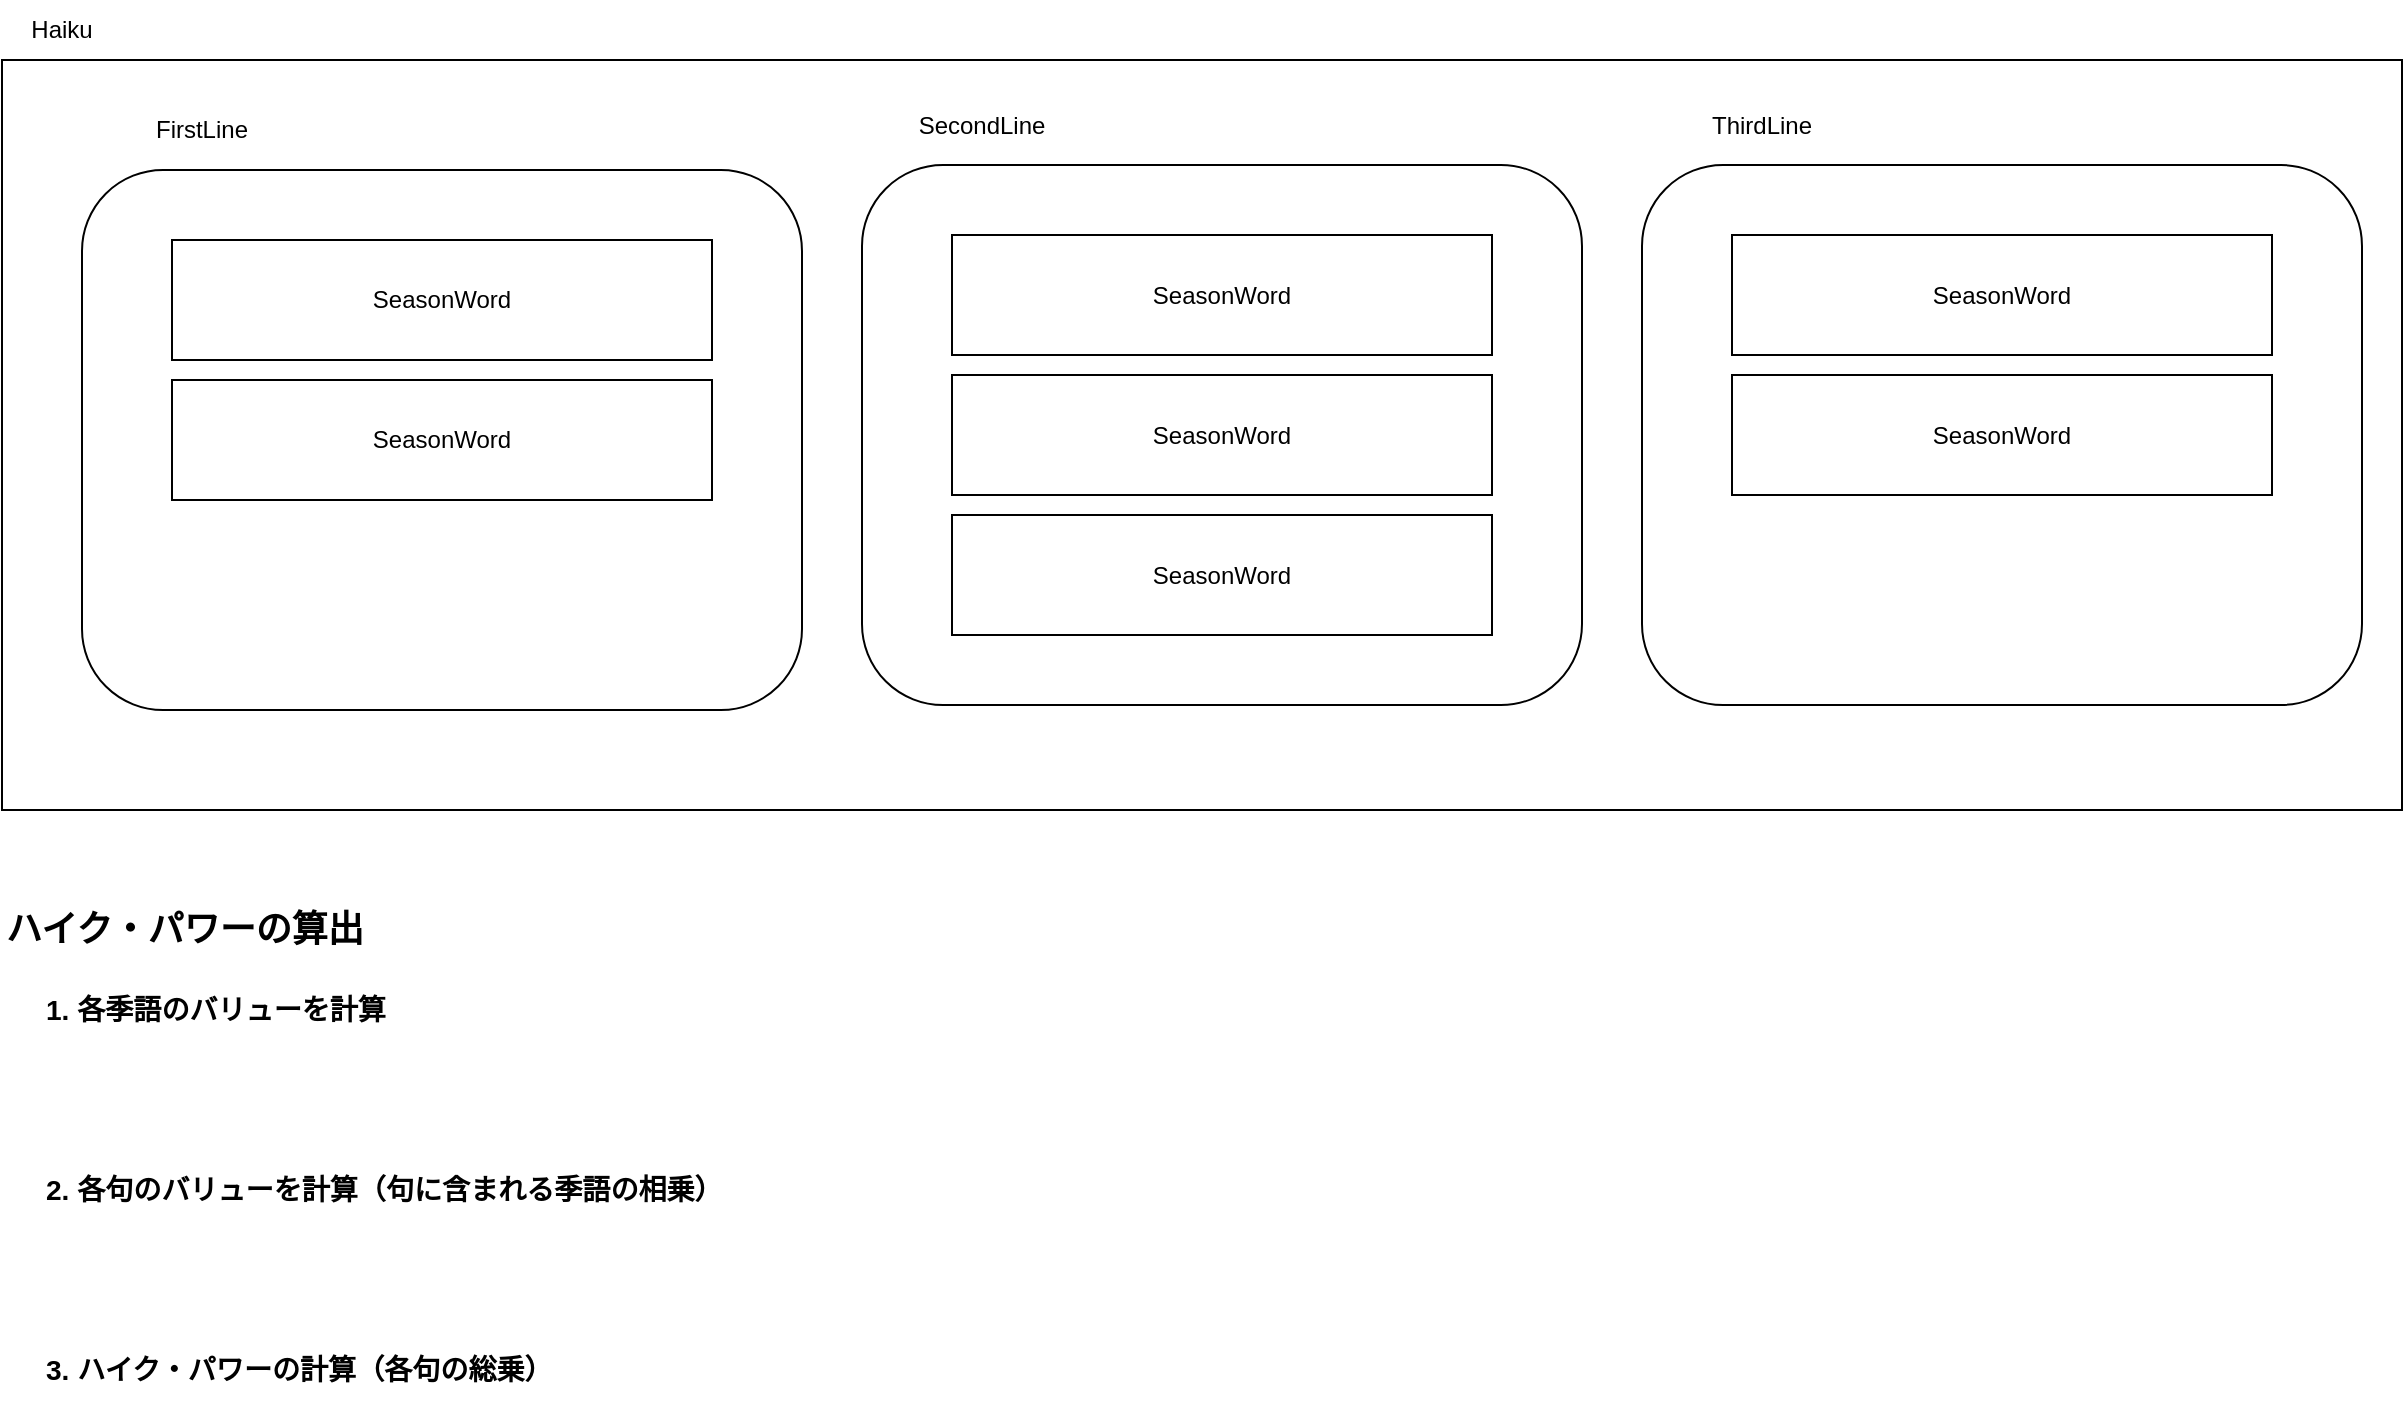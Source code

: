 <mxfile version="21.6.1" type="device" pages="2">
  <diagram name="概要" id="Nk5eHztUGqiwYjNHXdGo">
    <mxGraphModel dx="712" dy="820" grid="1" gridSize="10" guides="1" tooltips="1" connect="1" arrows="1" fold="1" page="1" pageScale="1" pageWidth="827" pageHeight="1169" math="0" shadow="0">
      <root>
        <mxCell id="0" />
        <mxCell id="1" parent="0" />
        <mxCell id="95s9NvIuZ7P1NwV9Gdgg-16" value="" style="rounded=0;whiteSpace=wrap;html=1;" parent="1" vertex="1">
          <mxGeometry x="70" y="230" width="1200" height="375" as="geometry" />
        </mxCell>
        <mxCell id="95s9NvIuZ7P1NwV9Gdgg-1" value="" style="rounded=1;whiteSpace=wrap;html=1;" parent="1" vertex="1">
          <mxGeometry x="110" y="285" width="360" height="270" as="geometry" />
        </mxCell>
        <mxCell id="95s9NvIuZ7P1NwV9Gdgg-2" value="SeasonWord" style="rounded=0;whiteSpace=wrap;html=1;" parent="1" vertex="1">
          <mxGeometry x="155" y="320" width="270" height="60" as="geometry" />
        </mxCell>
        <mxCell id="95s9NvIuZ7P1NwV9Gdgg-3" value="SeasonWord" style="rounded=0;whiteSpace=wrap;html=1;" parent="1" vertex="1">
          <mxGeometry x="155" y="390" width="270" height="60" as="geometry" />
        </mxCell>
        <mxCell id="95s9NvIuZ7P1NwV9Gdgg-5" value="FirstLine" style="text;html=1;strokeColor=none;fillColor=none;align=center;verticalAlign=middle;whiteSpace=wrap;rounded=0;" parent="1" vertex="1">
          <mxGeometry x="140" y="250" width="60" height="30" as="geometry" />
        </mxCell>
        <mxCell id="95s9NvIuZ7P1NwV9Gdgg-6" value="" style="rounded=1;whiteSpace=wrap;html=1;" parent="1" vertex="1">
          <mxGeometry x="500" y="282.5" width="360" height="270" as="geometry" />
        </mxCell>
        <mxCell id="95s9NvIuZ7P1NwV9Gdgg-7" value="SeasonWord" style="rounded=0;whiteSpace=wrap;html=1;" parent="1" vertex="1">
          <mxGeometry x="545" y="317.5" width="270" height="60" as="geometry" />
        </mxCell>
        <mxCell id="95s9NvIuZ7P1NwV9Gdgg-8" value="SeasonWord" style="rounded=0;whiteSpace=wrap;html=1;" parent="1" vertex="1">
          <mxGeometry x="545" y="387.5" width="270" height="60" as="geometry" />
        </mxCell>
        <mxCell id="95s9NvIuZ7P1NwV9Gdgg-9" value="SeasonWord" style="rounded=0;whiteSpace=wrap;html=1;" parent="1" vertex="1">
          <mxGeometry x="545" y="457.5" width="270" height="60" as="geometry" />
        </mxCell>
        <mxCell id="95s9NvIuZ7P1NwV9Gdgg-10" value="SecondLine" style="text;html=1;strokeColor=none;fillColor=none;align=center;verticalAlign=middle;whiteSpace=wrap;rounded=0;" parent="1" vertex="1">
          <mxGeometry x="530" y="247.5" width="60" height="30" as="geometry" />
        </mxCell>
        <mxCell id="95s9NvIuZ7P1NwV9Gdgg-11" value="" style="rounded=1;whiteSpace=wrap;html=1;" parent="1" vertex="1">
          <mxGeometry x="890" y="282.5" width="360" height="270" as="geometry" />
        </mxCell>
        <mxCell id="95s9NvIuZ7P1NwV9Gdgg-12" value="SeasonWord" style="rounded=0;whiteSpace=wrap;html=1;" parent="1" vertex="1">
          <mxGeometry x="935" y="317.5" width="270" height="60" as="geometry" />
        </mxCell>
        <mxCell id="95s9NvIuZ7P1NwV9Gdgg-13" value="SeasonWord" style="rounded=0;whiteSpace=wrap;html=1;" parent="1" vertex="1">
          <mxGeometry x="935" y="387.5" width="270" height="60" as="geometry" />
        </mxCell>
        <mxCell id="95s9NvIuZ7P1NwV9Gdgg-15" value="ThirdLine" style="text;html=1;strokeColor=none;fillColor=none;align=center;verticalAlign=middle;whiteSpace=wrap;rounded=0;" parent="1" vertex="1">
          <mxGeometry x="920" y="247.5" width="60" height="30" as="geometry" />
        </mxCell>
        <mxCell id="95s9NvIuZ7P1NwV9Gdgg-17" value="Haiku" style="text;html=1;strokeColor=none;fillColor=none;align=center;verticalAlign=middle;whiteSpace=wrap;rounded=0;" parent="1" vertex="1">
          <mxGeometry x="70" y="200" width="60" height="30" as="geometry" />
        </mxCell>
        <mxCell id="95s9NvIuZ7P1NwV9Gdgg-18" value="&lt;h2&gt;&lt;b&gt;ハイク・パワーの算出&lt;/b&gt;&lt;/h2&gt;" style="text;html=1;strokeColor=none;fillColor=none;align=left;verticalAlign=middle;whiteSpace=wrap;rounded=0;" parent="1" vertex="1">
          <mxGeometry x="70" y="650" width="360" height="30" as="geometry" />
        </mxCell>
        <mxCell id="95s9NvIuZ7P1NwV9Gdgg-19" value="&lt;h3&gt;1. 各季語のバリューを計算&lt;/h3&gt;" style="text;html=1;strokeColor=none;fillColor=none;align=left;verticalAlign=middle;whiteSpace=wrap;rounded=0;" parent="1" vertex="1">
          <mxGeometry x="90" y="690" width="470" height="30" as="geometry" />
        </mxCell>
        <mxCell id="95s9NvIuZ7P1NwV9Gdgg-20" value="&lt;h3&gt;2. 各句のバリューを計算（句に含まれる季語の相乗）&lt;/h3&gt;" style="text;html=1;strokeColor=none;fillColor=none;align=left;verticalAlign=middle;whiteSpace=wrap;rounded=0;" parent="1" vertex="1">
          <mxGeometry x="90" y="780" width="470" height="30" as="geometry" />
        </mxCell>
        <mxCell id="95s9NvIuZ7P1NwV9Gdgg-21" value="&lt;h3&gt;3. ハイク・パワーの計算（各句の総乗）&lt;/h3&gt;" style="text;html=1;strokeColor=none;fillColor=none;align=left;verticalAlign=middle;whiteSpace=wrap;rounded=0;" parent="1" vertex="1">
          <mxGeometry x="90" y="870" width="470" height="30" as="geometry" />
        </mxCell>
      </root>
    </mxGraphModel>
  </diagram>
  <diagram id="qixNd7-syeURpsx-g4rZ" name="ゲームフロー">
    <mxGraphModel dx="838" dy="973" grid="1" gridSize="10" guides="1" tooltips="1" connect="1" arrows="1" fold="1" page="1" pageScale="1" pageWidth="827" pageHeight="1169" math="0" shadow="0">
      <root>
        <mxCell id="0" />
        <mxCell id="1" parent="0" />
        <mxCell id="Qv7Osn9yP_h6A4BJuO2R-1" value="" style="endArrow=none;dashed=1;html=1;dashPattern=1 3;strokeWidth=2;rounded=0;" edge="1" parent="1">
          <mxGeometry width="50" height="50" relative="1" as="geometry">
            <mxPoint x="40" y="320" as="sourcePoint" />
            <mxPoint x="800" y="320" as="targetPoint" />
          </mxGeometry>
        </mxCell>
        <mxCell id="Qv7Osn9yP_h6A4BJuO2R-2" value="&lt;h2&gt;初期準備フェーズ&lt;/h2&gt;" style="text;html=1;strokeColor=none;fillColor=none;align=left;verticalAlign=middle;whiteSpace=wrap;rounded=0;" vertex="1" parent="1">
          <mxGeometry x="40" y="30" width="170" height="30" as="geometry" />
        </mxCell>
        <mxCell id="Qv7Osn9yP_h6A4BJuO2R-3" value="" style="shape=actor;whiteSpace=wrap;html=1;" vertex="1" parent="1">
          <mxGeometry x="81.66" y="110" width="86.67" height="130" as="geometry" />
        </mxCell>
        <mxCell id="Qv7Osn9yP_h6A4BJuO2R-4" value="" style="rounded=0;whiteSpace=wrap;html=1;" vertex="1" parent="1">
          <mxGeometry x="210" y="170" width="30" height="60" as="geometry" />
        </mxCell>
        <mxCell id="Qv7Osn9yP_h6A4BJuO2R-14" value="" style="rounded=0;whiteSpace=wrap;html=1;" vertex="1" parent="1">
          <mxGeometry x="220" y="170" width="30" height="60" as="geometry" />
        </mxCell>
        <mxCell id="Qv7Osn9yP_h6A4BJuO2R-15" value="" style="rounded=0;whiteSpace=wrap;html=1;" vertex="1" parent="1">
          <mxGeometry x="230" y="170" width="30" height="60" as="geometry" />
        </mxCell>
        <mxCell id="Qv7Osn9yP_h6A4BJuO2R-16" value="" style="shape=actor;whiteSpace=wrap;html=1;" vertex="1" parent="1">
          <mxGeometry x="570" y="120" width="86.67" height="130" as="geometry" />
        </mxCell>
        <mxCell id="Qv7Osn9yP_h6A4BJuO2R-17" value="" style="rounded=0;whiteSpace=wrap;html=1;" vertex="1" parent="1">
          <mxGeometry x="500.0" y="180" width="30" height="60" as="geometry" />
        </mxCell>
        <mxCell id="Qv7Osn9yP_h6A4BJuO2R-18" value="" style="rounded=0;whiteSpace=wrap;html=1;" vertex="1" parent="1">
          <mxGeometry x="510.0" y="180" width="30" height="60" as="geometry" />
        </mxCell>
        <mxCell id="Qv7Osn9yP_h6A4BJuO2R-19" value="" style="rounded=0;whiteSpace=wrap;html=1;" vertex="1" parent="1">
          <mxGeometry x="520.0" y="180" width="30" height="60" as="geometry" />
        </mxCell>
        <mxCell id="Qv7Osn9yP_h6A4BJuO2R-20" value="&lt;div style=&quot;text-align: justify;&quot;&gt;&lt;span style=&quot;background-color: initial;&quot;&gt;プレイヤーは、手札として一定量のカードを配られる。カードには季語、または季語ではない単語が記述されている。&lt;/span&gt;&lt;/div&gt;&lt;div style=&quot;text-align: justify;&quot;&gt;&lt;span style=&quot;background-color: initial;&quot;&gt;&lt;br&gt;&lt;/span&gt;&lt;/div&gt;" style="text;html=1;strokeColor=none;fillColor=none;align=left;verticalAlign=middle;whiteSpace=wrap;rounded=0;" vertex="1" parent="1">
          <mxGeometry x="40" y="280" width="750" height="30" as="geometry" />
        </mxCell>
        <mxCell id="Qv7Osn9yP_h6A4BJuO2R-21" value="&lt;h2&gt;構築フェーズ&lt;/h2&gt;" style="text;html=1;strokeColor=none;fillColor=none;align=left;verticalAlign=middle;whiteSpace=wrap;rounded=0;" vertex="1" parent="1">
          <mxGeometry x="40" y="360" width="170" height="30" as="geometry" />
        </mxCell>
        <mxCell id="Qv7Osn9yP_h6A4BJuO2R-22" value="" style="rounded=1;whiteSpace=wrap;html=1;" vertex="1" parent="1">
          <mxGeometry x="100" y="435" width="160" height="300" as="geometry" />
        </mxCell>
        <mxCell id="Qv7Osn9yP_h6A4BJuO2R-23" value="&lt;b&gt;たそがれ&lt;/b&gt;" style="rounded=0;whiteSpace=wrap;html=1;" vertex="1" parent="1">
          <mxGeometry x="120" y="500" width="120" height="60" as="geometry" />
        </mxCell>
        <mxCell id="Qv7Osn9yP_h6A4BJuO2R-25" value="&lt;b&gt;の&lt;/b&gt;" style="rounded=0;whiteSpace=wrap;html=1;" vertex="1" parent="1">
          <mxGeometry x="120" y="610" width="120" height="60" as="geometry" />
        </mxCell>
        <mxCell id="Qv7Osn9yP_h6A4BJuO2R-26" value="" style="rounded=1;whiteSpace=wrap;html=1;" vertex="1" parent="1">
          <mxGeometry x="333" y="435" width="160" height="300" as="geometry" />
        </mxCell>
        <mxCell id="Qv7Osn9yP_h6A4BJuO2R-27" value="&lt;b&gt;クソデカ&lt;/b&gt;" style="rounded=0;whiteSpace=wrap;html=1;" vertex="1" parent="1">
          <mxGeometry x="353" y="500" width="120" height="60" as="geometry" />
        </mxCell>
        <mxCell id="Qv7Osn9yP_h6A4BJuO2R-28" value="&lt;b&gt;鳶（とんび）&lt;/b&gt;" style="rounded=0;whiteSpace=wrap;html=1;" vertex="1" parent="1">
          <mxGeometry x="353" y="610" width="120" height="60" as="geometry" />
        </mxCell>
        <mxCell id="Qv7Osn9yP_h6A4BJuO2R-29" value="" style="rounded=1;whiteSpace=wrap;html=1;" vertex="1" parent="1">
          <mxGeometry x="570" y="435" width="160" height="300" as="geometry" />
        </mxCell>
        <mxCell id="Qv7Osn9yP_h6A4BJuO2R-30" value="&lt;b&gt;パイナップル&lt;/b&gt;" style="rounded=0;whiteSpace=wrap;html=1;" vertex="1" parent="1">
          <mxGeometry x="590" y="555" width="120" height="60" as="geometry" />
        </mxCell>
        <mxCell id="Qv7Osn9yP_h6A4BJuO2R-32" value="手元にある手札を使い、「上の句」「中の句」「下の句」を作成する。" style="text;html=1;strokeColor=none;fillColor=none;align=left;verticalAlign=middle;whiteSpace=wrap;rounded=0;" vertex="1" parent="1">
          <mxGeometry x="40.5" y="800" width="749" height="30" as="geometry" />
        </mxCell>
        <mxCell id="Qv7Osn9yP_h6A4BJuO2R-34" value="" style="endArrow=none;dashed=1;html=1;dashPattern=1 3;strokeWidth=2;rounded=0;" edge="1" parent="1">
          <mxGeometry width="50" height="50" relative="1" as="geometry">
            <mxPoint x="40" y="840" as="sourcePoint" />
            <mxPoint x="800" y="840" as="targetPoint" />
          </mxGeometry>
        </mxCell>
        <mxCell id="Qv7Osn9yP_h6A4BJuO2R-35" value="&lt;h2&gt;勝負フェーズ&lt;/h2&gt;" style="text;html=1;strokeColor=none;fillColor=none;align=left;verticalAlign=middle;whiteSpace=wrap;rounded=0;" vertex="1" parent="1">
          <mxGeometry x="39.99" y="870" width="170" height="30" as="geometry" />
        </mxCell>
        <mxCell id="Qv7Osn9yP_h6A4BJuO2R-44" value="" style="group" vertex="1" connectable="0" parent="1">
          <mxGeometry x="20.0" y="930" width="336" height="160" as="geometry" />
        </mxCell>
        <mxCell id="Qv7Osn9yP_h6A4BJuO2R-36" value="" style="rounded=1;whiteSpace=wrap;html=1;" vertex="1" parent="Qv7Osn9yP_h6A4BJuO2R-44">
          <mxGeometry width="85.333" height="160" as="geometry" />
        </mxCell>
        <mxCell id="Qv7Osn9yP_h6A4BJuO2R-37" value="&lt;b&gt;たそがれ&lt;/b&gt;" style="rounded=0;whiteSpace=wrap;html=1;" vertex="1" parent="Qv7Osn9yP_h6A4BJuO2R-44">
          <mxGeometry x="10.667" y="34.667" width="64" height="32" as="geometry" />
        </mxCell>
        <mxCell id="Qv7Osn9yP_h6A4BJuO2R-38" value="&lt;b&gt;の&lt;/b&gt;" style="rounded=0;whiteSpace=wrap;html=1;" vertex="1" parent="Qv7Osn9yP_h6A4BJuO2R-44">
          <mxGeometry x="10.667" y="93.333" width="64" height="32" as="geometry" />
        </mxCell>
        <mxCell id="Qv7Osn9yP_h6A4BJuO2R-39" value="" style="rounded=1;whiteSpace=wrap;html=1;" vertex="1" parent="Qv7Osn9yP_h6A4BJuO2R-44">
          <mxGeometry x="124.267" width="85.333" height="160" as="geometry" />
        </mxCell>
        <mxCell id="Qv7Osn9yP_h6A4BJuO2R-40" value="&lt;b&gt;クソデカ&lt;/b&gt;" style="rounded=0;whiteSpace=wrap;html=1;" vertex="1" parent="Qv7Osn9yP_h6A4BJuO2R-44">
          <mxGeometry x="134.933" y="34.667" width="64" height="32" as="geometry" />
        </mxCell>
        <mxCell id="Qv7Osn9yP_h6A4BJuO2R-41" value="&lt;b&gt;鳶（とんび）&lt;/b&gt;" style="rounded=0;whiteSpace=wrap;html=1;" vertex="1" parent="Qv7Osn9yP_h6A4BJuO2R-44">
          <mxGeometry x="134.933" y="93.333" width="64" height="32" as="geometry" />
        </mxCell>
        <mxCell id="Qv7Osn9yP_h6A4BJuO2R-42" value="" style="rounded=1;whiteSpace=wrap;html=1;" vertex="1" parent="Qv7Osn9yP_h6A4BJuO2R-44">
          <mxGeometry x="250.667" width="85.333" height="160" as="geometry" />
        </mxCell>
        <mxCell id="Qv7Osn9yP_h6A4BJuO2R-43" value="&lt;b&gt;パイナップル&lt;/b&gt;" style="rounded=0;whiteSpace=wrap;html=1;" vertex="1" parent="Qv7Osn9yP_h6A4BJuO2R-44">
          <mxGeometry x="261.333" y="64" width="64" height="32" as="geometry" />
        </mxCell>
        <mxCell id="Qv7Osn9yP_h6A4BJuO2R-54" value="" style="group" vertex="1" connectable="0" parent="1">
          <mxGeometry x="470" y="930" width="336" height="160" as="geometry" />
        </mxCell>
        <mxCell id="Qv7Osn9yP_h6A4BJuO2R-55" value="" style="rounded=1;whiteSpace=wrap;html=1;" vertex="1" parent="Qv7Osn9yP_h6A4BJuO2R-54">
          <mxGeometry width="85.333" height="160" as="geometry" />
        </mxCell>
        <mxCell id="Qv7Osn9yP_h6A4BJuO2R-56" value="&lt;b&gt;たそがれ&lt;/b&gt;" style="rounded=0;whiteSpace=wrap;html=1;" vertex="1" parent="Qv7Osn9yP_h6A4BJuO2R-54">
          <mxGeometry x="10.667" y="34.667" width="64" height="32" as="geometry" />
        </mxCell>
        <mxCell id="Qv7Osn9yP_h6A4BJuO2R-57" value="&lt;b&gt;の&lt;/b&gt;" style="rounded=0;whiteSpace=wrap;html=1;" vertex="1" parent="Qv7Osn9yP_h6A4BJuO2R-54">
          <mxGeometry x="10.667" y="93.333" width="64" height="32" as="geometry" />
        </mxCell>
        <mxCell id="Qv7Osn9yP_h6A4BJuO2R-58" value="" style="rounded=1;whiteSpace=wrap;html=1;" vertex="1" parent="Qv7Osn9yP_h6A4BJuO2R-54">
          <mxGeometry x="124.267" width="85.333" height="160" as="geometry" />
        </mxCell>
        <mxCell id="Qv7Osn9yP_h6A4BJuO2R-59" value="&lt;b&gt;クソデカ&lt;/b&gt;" style="rounded=0;whiteSpace=wrap;html=1;" vertex="1" parent="Qv7Osn9yP_h6A4BJuO2R-54">
          <mxGeometry x="134.933" y="34.667" width="64" height="32" as="geometry" />
        </mxCell>
        <mxCell id="Qv7Osn9yP_h6A4BJuO2R-60" value="&lt;b&gt;鳶（とんび）&lt;/b&gt;" style="rounded=0;whiteSpace=wrap;html=1;" vertex="1" parent="Qv7Osn9yP_h6A4BJuO2R-54">
          <mxGeometry x="134.933" y="93.333" width="64" height="32" as="geometry" />
        </mxCell>
        <mxCell id="Qv7Osn9yP_h6A4BJuO2R-61" value="" style="rounded=1;whiteSpace=wrap;html=1;" vertex="1" parent="Qv7Osn9yP_h6A4BJuO2R-54">
          <mxGeometry x="250.667" width="85.333" height="160" as="geometry" />
        </mxCell>
        <mxCell id="Qv7Osn9yP_h6A4BJuO2R-62" value="&lt;b&gt;パイナップル&lt;/b&gt;" style="rounded=0;whiteSpace=wrap;html=1;" vertex="1" parent="Qv7Osn9yP_h6A4BJuO2R-54">
          <mxGeometry x="261.333" y="64" width="64" height="32" as="geometry" />
        </mxCell>
        <mxCell id="Qv7Osn9yP_h6A4BJuO2R-63" value="VS" style="text;html=1;strokeColor=none;fillColor=none;align=center;verticalAlign=middle;whiteSpace=wrap;rounded=0;" vertex="1" parent="1">
          <mxGeometry x="385" y="990" width="60" height="30" as="geometry" />
        </mxCell>
        <mxCell id="Qv7Osn9yP_h6A4BJuO2R-64" value="作った句から「ハイク・パワー」を算出し、対決する。高いほうが勝者。" style="text;html=1;strokeColor=none;fillColor=none;align=left;verticalAlign=middle;whiteSpace=wrap;rounded=0;" vertex="1" parent="1">
          <mxGeometry x="40" y="1120" width="749" height="30" as="geometry" />
        </mxCell>
      </root>
    </mxGraphModel>
  </diagram>
</mxfile>
